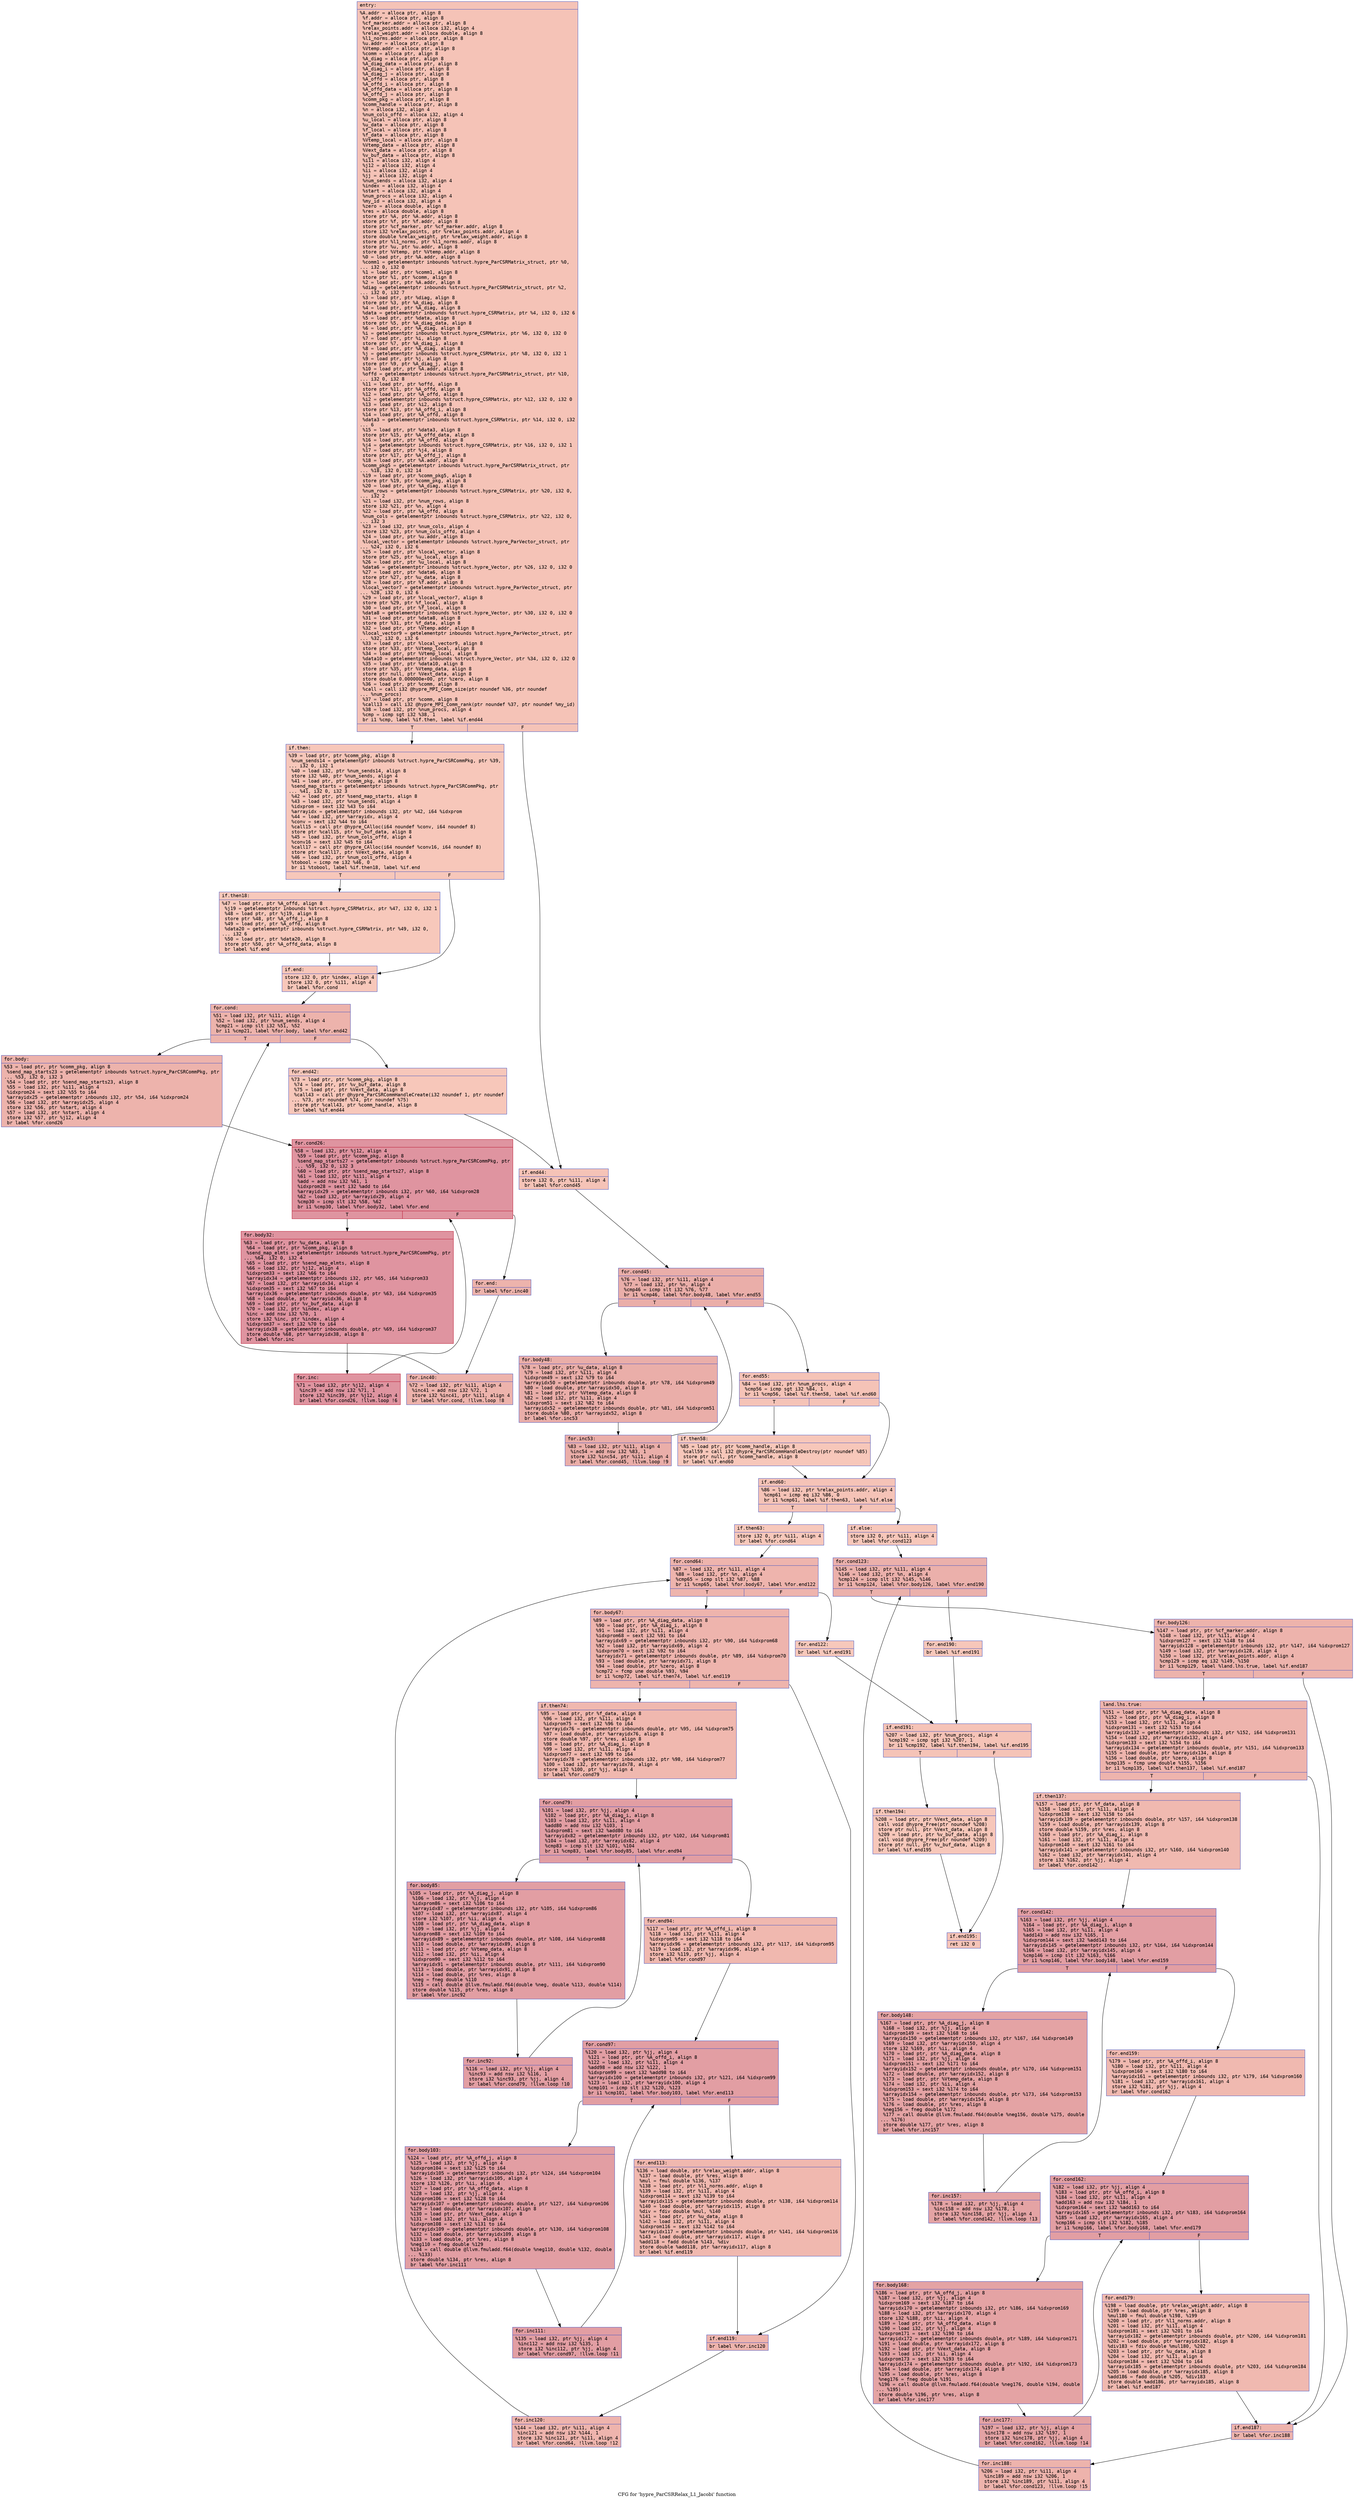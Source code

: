 digraph "CFG for 'hypre_ParCSRRelax_L1_Jacobi' function" {
	label="CFG for 'hypre_ParCSRRelax_L1_Jacobi' function";

	Node0x561a2f0909b0 [shape=record,color="#3d50c3ff", style=filled, fillcolor="#e8765c70" fontname="Courier",label="{entry:\l|  %A.addr = alloca ptr, align 8\l  %f.addr = alloca ptr, align 8\l  %cf_marker.addr = alloca ptr, align 8\l  %relax_points.addr = alloca i32, align 4\l  %relax_weight.addr = alloca double, align 8\l  %l1_norms.addr = alloca ptr, align 8\l  %u.addr = alloca ptr, align 8\l  %Vtemp.addr = alloca ptr, align 8\l  %comm = alloca ptr, align 8\l  %A_diag = alloca ptr, align 8\l  %A_diag_data = alloca ptr, align 8\l  %A_diag_i = alloca ptr, align 8\l  %A_diag_j = alloca ptr, align 8\l  %A_offd = alloca ptr, align 8\l  %A_offd_i = alloca ptr, align 8\l  %A_offd_data = alloca ptr, align 8\l  %A_offd_j = alloca ptr, align 8\l  %comm_pkg = alloca ptr, align 8\l  %comm_handle = alloca ptr, align 8\l  %n = alloca i32, align 4\l  %num_cols_offd = alloca i32, align 4\l  %u_local = alloca ptr, align 8\l  %u_data = alloca ptr, align 8\l  %f_local = alloca ptr, align 8\l  %f_data = alloca ptr, align 8\l  %Vtemp_local = alloca ptr, align 8\l  %Vtemp_data = alloca ptr, align 8\l  %Vext_data = alloca ptr, align 8\l  %v_buf_data = alloca ptr, align 8\l  %i11 = alloca i32, align 4\l  %j12 = alloca i32, align 4\l  %ii = alloca i32, align 4\l  %jj = alloca i32, align 4\l  %num_sends = alloca i32, align 4\l  %index = alloca i32, align 4\l  %start = alloca i32, align 4\l  %num_procs = alloca i32, align 4\l  %my_id = alloca i32, align 4\l  %zero = alloca double, align 8\l  %res = alloca double, align 8\l  store ptr %A, ptr %A.addr, align 8\l  store ptr %f, ptr %f.addr, align 8\l  store ptr %cf_marker, ptr %cf_marker.addr, align 8\l  store i32 %relax_points, ptr %relax_points.addr, align 4\l  store double %relax_weight, ptr %relax_weight.addr, align 8\l  store ptr %l1_norms, ptr %l1_norms.addr, align 8\l  store ptr %u, ptr %u.addr, align 8\l  store ptr %Vtemp, ptr %Vtemp.addr, align 8\l  %0 = load ptr, ptr %A.addr, align 8\l  %comm1 = getelementptr inbounds %struct.hypre_ParCSRMatrix_struct, ptr %0,\l... i32 0, i32 0\l  %1 = load ptr, ptr %comm1, align 8\l  store ptr %1, ptr %comm, align 8\l  %2 = load ptr, ptr %A.addr, align 8\l  %diag = getelementptr inbounds %struct.hypre_ParCSRMatrix_struct, ptr %2,\l... i32 0, i32 7\l  %3 = load ptr, ptr %diag, align 8\l  store ptr %3, ptr %A_diag, align 8\l  %4 = load ptr, ptr %A_diag, align 8\l  %data = getelementptr inbounds %struct.hypre_CSRMatrix, ptr %4, i32 0, i32 6\l  %5 = load ptr, ptr %data, align 8\l  store ptr %5, ptr %A_diag_data, align 8\l  %6 = load ptr, ptr %A_diag, align 8\l  %i = getelementptr inbounds %struct.hypre_CSRMatrix, ptr %6, i32 0, i32 0\l  %7 = load ptr, ptr %i, align 8\l  store ptr %7, ptr %A_diag_i, align 8\l  %8 = load ptr, ptr %A_diag, align 8\l  %j = getelementptr inbounds %struct.hypre_CSRMatrix, ptr %8, i32 0, i32 1\l  %9 = load ptr, ptr %j, align 8\l  store ptr %9, ptr %A_diag_j, align 8\l  %10 = load ptr, ptr %A.addr, align 8\l  %offd = getelementptr inbounds %struct.hypre_ParCSRMatrix_struct, ptr %10,\l... i32 0, i32 8\l  %11 = load ptr, ptr %offd, align 8\l  store ptr %11, ptr %A_offd, align 8\l  %12 = load ptr, ptr %A_offd, align 8\l  %i2 = getelementptr inbounds %struct.hypre_CSRMatrix, ptr %12, i32 0, i32 0\l  %13 = load ptr, ptr %i2, align 8\l  store ptr %13, ptr %A_offd_i, align 8\l  %14 = load ptr, ptr %A_offd, align 8\l  %data3 = getelementptr inbounds %struct.hypre_CSRMatrix, ptr %14, i32 0, i32\l... 6\l  %15 = load ptr, ptr %data3, align 8\l  store ptr %15, ptr %A_offd_data, align 8\l  %16 = load ptr, ptr %A_offd, align 8\l  %j4 = getelementptr inbounds %struct.hypre_CSRMatrix, ptr %16, i32 0, i32 1\l  %17 = load ptr, ptr %j4, align 8\l  store ptr %17, ptr %A_offd_j, align 8\l  %18 = load ptr, ptr %A.addr, align 8\l  %comm_pkg5 = getelementptr inbounds %struct.hypre_ParCSRMatrix_struct, ptr\l... %18, i32 0, i32 14\l  %19 = load ptr, ptr %comm_pkg5, align 8\l  store ptr %19, ptr %comm_pkg, align 8\l  %20 = load ptr, ptr %A_diag, align 8\l  %num_rows = getelementptr inbounds %struct.hypre_CSRMatrix, ptr %20, i32 0,\l... i32 2\l  %21 = load i32, ptr %num_rows, align 8\l  store i32 %21, ptr %n, align 4\l  %22 = load ptr, ptr %A_offd, align 8\l  %num_cols = getelementptr inbounds %struct.hypre_CSRMatrix, ptr %22, i32 0,\l... i32 3\l  %23 = load i32, ptr %num_cols, align 4\l  store i32 %23, ptr %num_cols_offd, align 4\l  %24 = load ptr, ptr %u.addr, align 8\l  %local_vector = getelementptr inbounds %struct.hypre_ParVector_struct, ptr\l... %24, i32 0, i32 6\l  %25 = load ptr, ptr %local_vector, align 8\l  store ptr %25, ptr %u_local, align 8\l  %26 = load ptr, ptr %u_local, align 8\l  %data6 = getelementptr inbounds %struct.hypre_Vector, ptr %26, i32 0, i32 0\l  %27 = load ptr, ptr %data6, align 8\l  store ptr %27, ptr %u_data, align 8\l  %28 = load ptr, ptr %f.addr, align 8\l  %local_vector7 = getelementptr inbounds %struct.hypre_ParVector_struct, ptr\l... %28, i32 0, i32 6\l  %29 = load ptr, ptr %local_vector7, align 8\l  store ptr %29, ptr %f_local, align 8\l  %30 = load ptr, ptr %f_local, align 8\l  %data8 = getelementptr inbounds %struct.hypre_Vector, ptr %30, i32 0, i32 0\l  %31 = load ptr, ptr %data8, align 8\l  store ptr %31, ptr %f_data, align 8\l  %32 = load ptr, ptr %Vtemp.addr, align 8\l  %local_vector9 = getelementptr inbounds %struct.hypre_ParVector_struct, ptr\l... %32, i32 0, i32 6\l  %33 = load ptr, ptr %local_vector9, align 8\l  store ptr %33, ptr %Vtemp_local, align 8\l  %34 = load ptr, ptr %Vtemp_local, align 8\l  %data10 = getelementptr inbounds %struct.hypre_Vector, ptr %34, i32 0, i32 0\l  %35 = load ptr, ptr %data10, align 8\l  store ptr %35, ptr %Vtemp_data, align 8\l  store ptr null, ptr %Vext_data, align 8\l  store double 0.000000e+00, ptr %zero, align 8\l  %36 = load ptr, ptr %comm, align 8\l  %call = call i32 @hypre_MPI_Comm_size(ptr noundef %36, ptr noundef\l... %num_procs)\l  %37 = load ptr, ptr %comm, align 8\l  %call13 = call i32 @hypre_MPI_Comm_rank(ptr noundef %37, ptr noundef %my_id)\l  %38 = load i32, ptr %num_procs, align 4\l  %cmp = icmp sgt i32 %38, 1\l  br i1 %cmp, label %if.then, label %if.end44\l|{<s0>T|<s1>F}}"];
	Node0x561a2f0909b0:s0 -> Node0x561a2f096bd0[tooltip="entry -> if.then\nProbability 50.00%" ];
	Node0x561a2f0909b0:s1 -> Node0x561a2f096c40[tooltip="entry -> if.end44\nProbability 50.00%" ];
	Node0x561a2f096bd0 [shape=record,color="#3d50c3ff", style=filled, fillcolor="#ec7f6370" fontname="Courier",label="{if.then:\l|  %39 = load ptr, ptr %comm_pkg, align 8\l  %num_sends14 = getelementptr inbounds %struct.hypre_ParCSRCommPkg, ptr %39,\l... i32 0, i32 1\l  %40 = load i32, ptr %num_sends14, align 8\l  store i32 %40, ptr %num_sends, align 4\l  %41 = load ptr, ptr %comm_pkg, align 8\l  %send_map_starts = getelementptr inbounds %struct.hypre_ParCSRCommPkg, ptr\l... %41, i32 0, i32 3\l  %42 = load ptr, ptr %send_map_starts, align 8\l  %43 = load i32, ptr %num_sends, align 4\l  %idxprom = sext i32 %43 to i64\l  %arrayidx = getelementptr inbounds i32, ptr %42, i64 %idxprom\l  %44 = load i32, ptr %arrayidx, align 4\l  %conv = sext i32 %44 to i64\l  %call15 = call ptr @hypre_CAlloc(i64 noundef %conv, i64 noundef 8)\l  store ptr %call15, ptr %v_buf_data, align 8\l  %45 = load i32, ptr %num_cols_offd, align 4\l  %conv16 = sext i32 %45 to i64\l  %call17 = call ptr @hypre_CAlloc(i64 noundef %conv16, i64 noundef 8)\l  store ptr %call17, ptr %Vext_data, align 8\l  %46 = load i32, ptr %num_cols_offd, align 4\l  %tobool = icmp ne i32 %46, 0\l  br i1 %tobool, label %if.then18, label %if.end\l|{<s0>T|<s1>F}}"];
	Node0x561a2f096bd0:s0 -> Node0x561a2f097ac0[tooltip="if.then -> if.then18\nProbability 62.50%" ];
	Node0x561a2f096bd0:s1 -> Node0x561a2f097b40[tooltip="if.then -> if.end\nProbability 37.50%" ];
	Node0x561a2f097ac0 [shape=record,color="#3d50c3ff", style=filled, fillcolor="#ed836670" fontname="Courier",label="{if.then18:\l|  %47 = load ptr, ptr %A_offd, align 8\l  %j19 = getelementptr inbounds %struct.hypre_CSRMatrix, ptr %47, i32 0, i32 1\l  %48 = load ptr, ptr %j19, align 8\l  store ptr %48, ptr %A_offd_j, align 8\l  %49 = load ptr, ptr %A_offd, align 8\l  %data20 = getelementptr inbounds %struct.hypre_CSRMatrix, ptr %49, i32 0,\l... i32 6\l  %50 = load ptr, ptr %data20, align 8\l  store ptr %50, ptr %A_offd_data, align 8\l  br label %if.end\l}"];
	Node0x561a2f097ac0 -> Node0x561a2f097b40[tooltip="if.then18 -> if.end\nProbability 100.00%" ];
	Node0x561a2f097b40 [shape=record,color="#3d50c3ff", style=filled, fillcolor="#ec7f6370" fontname="Courier",label="{if.end:\l|  store i32 0, ptr %index, align 4\l  store i32 0, ptr %i11, align 4\l  br label %for.cond\l}"];
	Node0x561a2f097b40 -> Node0x561a2f098b80[tooltip="if.end -> for.cond\nProbability 100.00%" ];
	Node0x561a2f098b80 [shape=record,color="#3d50c3ff", style=filled, fillcolor="#d6524470" fontname="Courier",label="{for.cond:\l|  %51 = load i32, ptr %i11, align 4\l  %52 = load i32, ptr %num_sends, align 4\l  %cmp21 = icmp slt i32 %51, %52\l  br i1 %cmp21, label %for.body, label %for.end42\l|{<s0>T|<s1>F}}"];
	Node0x561a2f098b80:s0 -> Node0x561a2f098e20[tooltip="for.cond -> for.body\nProbability 96.88%" ];
	Node0x561a2f098b80:s1 -> Node0x561a2f098ea0[tooltip="for.cond -> for.end42\nProbability 3.12%" ];
	Node0x561a2f098e20 [shape=record,color="#3d50c3ff", style=filled, fillcolor="#d6524470" fontname="Courier",label="{for.body:\l|  %53 = load ptr, ptr %comm_pkg, align 8\l  %send_map_starts23 = getelementptr inbounds %struct.hypre_ParCSRCommPkg, ptr\l... %53, i32 0, i32 3\l  %54 = load ptr, ptr %send_map_starts23, align 8\l  %55 = load i32, ptr %i11, align 4\l  %idxprom24 = sext i32 %55 to i64\l  %arrayidx25 = getelementptr inbounds i32, ptr %54, i64 %idxprom24\l  %56 = load i32, ptr %arrayidx25, align 4\l  store i32 %56, ptr %start, align 4\l  %57 = load i32, ptr %start, align 4\l  store i32 %57, ptr %j12, align 4\l  br label %for.cond26\l}"];
	Node0x561a2f098e20 -> Node0x561a2f099620[tooltip="for.body -> for.cond26\nProbability 100.00%" ];
	Node0x561a2f099620 [shape=record,color="#b70d28ff", style=filled, fillcolor="#b70d2870" fontname="Courier",label="{for.cond26:\l|  %58 = load i32, ptr %j12, align 4\l  %59 = load ptr, ptr %comm_pkg, align 8\l  %send_map_starts27 = getelementptr inbounds %struct.hypre_ParCSRCommPkg, ptr\l... %59, i32 0, i32 3\l  %60 = load ptr, ptr %send_map_starts27, align 8\l  %61 = load i32, ptr %i11, align 4\l  %add = add nsw i32 %61, 1\l  %idxprom28 = sext i32 %add to i64\l  %arrayidx29 = getelementptr inbounds i32, ptr %60, i64 %idxprom28\l  %62 = load i32, ptr %arrayidx29, align 4\l  %cmp30 = icmp slt i32 %58, %62\l  br i1 %cmp30, label %for.body32, label %for.end\l|{<s0>T|<s1>F}}"];
	Node0x561a2f099620:s0 -> Node0x561a2f092d10[tooltip="for.cond26 -> for.body32\nProbability 96.88%" ];
	Node0x561a2f099620:s1 -> Node0x561a2f092d90[tooltip="for.cond26 -> for.end\nProbability 3.12%" ];
	Node0x561a2f092d10 [shape=record,color="#b70d28ff", style=filled, fillcolor="#b70d2870" fontname="Courier",label="{for.body32:\l|  %63 = load ptr, ptr %u_data, align 8\l  %64 = load ptr, ptr %comm_pkg, align 8\l  %send_map_elmts = getelementptr inbounds %struct.hypre_ParCSRCommPkg, ptr\l... %64, i32 0, i32 4\l  %65 = load ptr, ptr %send_map_elmts, align 8\l  %66 = load i32, ptr %j12, align 4\l  %idxprom33 = sext i32 %66 to i64\l  %arrayidx34 = getelementptr inbounds i32, ptr %65, i64 %idxprom33\l  %67 = load i32, ptr %arrayidx34, align 4\l  %idxprom35 = sext i32 %67 to i64\l  %arrayidx36 = getelementptr inbounds double, ptr %63, i64 %idxprom35\l  %68 = load double, ptr %arrayidx36, align 8\l  %69 = load ptr, ptr %v_buf_data, align 8\l  %70 = load i32, ptr %index, align 4\l  %inc = add nsw i32 %70, 1\l  store i32 %inc, ptr %index, align 4\l  %idxprom37 = sext i32 %70 to i64\l  %arrayidx38 = getelementptr inbounds double, ptr %69, i64 %idxprom37\l  store double %68, ptr %arrayidx38, align 8\l  br label %for.inc\l}"];
	Node0x561a2f092d10 -> Node0x561a2f09b050[tooltip="for.body32 -> for.inc\nProbability 100.00%" ];
	Node0x561a2f09b050 [shape=record,color="#b70d28ff", style=filled, fillcolor="#b70d2870" fontname="Courier",label="{for.inc:\l|  %71 = load i32, ptr %j12, align 4\l  %inc39 = add nsw i32 %71, 1\l  store i32 %inc39, ptr %j12, align 4\l  br label %for.cond26, !llvm.loop !6\l}"];
	Node0x561a2f09b050 -> Node0x561a2f099620[tooltip="for.inc -> for.cond26\nProbability 100.00%" ];
	Node0x561a2f092d90 [shape=record,color="#3d50c3ff", style=filled, fillcolor="#d6524470" fontname="Courier",label="{for.end:\l|  br label %for.inc40\l}"];
	Node0x561a2f092d90 -> Node0x561a2f09b4c0[tooltip="for.end -> for.inc40\nProbability 100.00%" ];
	Node0x561a2f09b4c0 [shape=record,color="#3d50c3ff", style=filled, fillcolor="#d6524470" fontname="Courier",label="{for.inc40:\l|  %72 = load i32, ptr %i11, align 4\l  %inc41 = add nsw i32 %72, 1\l  store i32 %inc41, ptr %i11, align 4\l  br label %for.cond, !llvm.loop !8\l}"];
	Node0x561a2f09b4c0 -> Node0x561a2f098b80[tooltip="for.inc40 -> for.cond\nProbability 100.00%" ];
	Node0x561a2f098ea0 [shape=record,color="#3d50c3ff", style=filled, fillcolor="#ec7f6370" fontname="Courier",label="{for.end42:\l|  %73 = load ptr, ptr %comm_pkg, align 8\l  %74 = load ptr, ptr %v_buf_data, align 8\l  %75 = load ptr, ptr %Vext_data, align 8\l  %call43 = call ptr @hypre_ParCSRCommHandleCreate(i32 noundef 1, ptr noundef\l... %73, ptr noundef %74, ptr noundef %75)\l  store ptr %call43, ptr %comm_handle, align 8\l  br label %if.end44\l}"];
	Node0x561a2f098ea0 -> Node0x561a2f096c40[tooltip="for.end42 -> if.end44\nProbability 100.00%" ];
	Node0x561a2f096c40 [shape=record,color="#3d50c3ff", style=filled, fillcolor="#e8765c70" fontname="Courier",label="{if.end44:\l|  store i32 0, ptr %i11, align 4\l  br label %for.cond45\l}"];
	Node0x561a2f096c40 -> Node0x561a2f09bee0[tooltip="if.end44 -> for.cond45\nProbability 100.00%" ];
	Node0x561a2f09bee0 [shape=record,color="#3d50c3ff", style=filled, fillcolor="#d0473d70" fontname="Courier",label="{for.cond45:\l|  %76 = load i32, ptr %i11, align 4\l  %77 = load i32, ptr %n, align 4\l  %cmp46 = icmp slt i32 %76, %77\l  br i1 %cmp46, label %for.body48, label %for.end55\l|{<s0>T|<s1>F}}"];
	Node0x561a2f09bee0:s0 -> Node0x561a2f09c130[tooltip="for.cond45 -> for.body48\nProbability 96.88%" ];
	Node0x561a2f09bee0:s1 -> Node0x561a2f09c1b0[tooltip="for.cond45 -> for.end55\nProbability 3.12%" ];
	Node0x561a2f09c130 [shape=record,color="#3d50c3ff", style=filled, fillcolor="#d0473d70" fontname="Courier",label="{for.body48:\l|  %78 = load ptr, ptr %u_data, align 8\l  %79 = load i32, ptr %i11, align 4\l  %idxprom49 = sext i32 %79 to i64\l  %arrayidx50 = getelementptr inbounds double, ptr %78, i64 %idxprom49\l  %80 = load double, ptr %arrayidx50, align 8\l  %81 = load ptr, ptr %Vtemp_data, align 8\l  %82 = load i32, ptr %i11, align 4\l  %idxprom51 = sext i32 %82 to i64\l  %arrayidx52 = getelementptr inbounds double, ptr %81, i64 %idxprom51\l  store double %80, ptr %arrayidx52, align 8\l  br label %for.inc53\l}"];
	Node0x561a2f09c130 -> Node0x561a2f09c8e0[tooltip="for.body48 -> for.inc53\nProbability 100.00%" ];
	Node0x561a2f09c8e0 [shape=record,color="#3d50c3ff", style=filled, fillcolor="#d0473d70" fontname="Courier",label="{for.inc53:\l|  %83 = load i32, ptr %i11, align 4\l  %inc54 = add nsw i32 %83, 1\l  store i32 %inc54, ptr %i11, align 4\l  br label %for.cond45, !llvm.loop !9\l}"];
	Node0x561a2f09c8e0 -> Node0x561a2f09bee0[tooltip="for.inc53 -> for.cond45\nProbability 100.00%" ];
	Node0x561a2f09c1b0 [shape=record,color="#3d50c3ff", style=filled, fillcolor="#e8765c70" fontname="Courier",label="{for.end55:\l|  %84 = load i32, ptr %num_procs, align 4\l  %cmp56 = icmp sgt i32 %84, 1\l  br i1 %cmp56, label %if.then58, label %if.end60\l|{<s0>T|<s1>F}}"];
	Node0x561a2f09c1b0:s0 -> Node0x561a2f09ce90[tooltip="for.end55 -> if.then58\nProbability 50.00%" ];
	Node0x561a2f09c1b0:s1 -> Node0x561a2f09cf10[tooltip="for.end55 -> if.end60\nProbability 50.00%" ];
	Node0x561a2f09ce90 [shape=record,color="#3d50c3ff", style=filled, fillcolor="#ec7f6370" fontname="Courier",label="{if.then58:\l|  %85 = load ptr, ptr %comm_handle, align 8\l  %call59 = call i32 @hypre_ParCSRCommHandleDestroy(ptr noundef %85)\l  store ptr null, ptr %comm_handle, align 8\l  br label %if.end60\l}"];
	Node0x561a2f09ce90 -> Node0x561a2f09cf10[tooltip="if.then58 -> if.end60\nProbability 100.00%" ];
	Node0x561a2f09cf10 [shape=record,color="#3d50c3ff", style=filled, fillcolor="#e8765c70" fontname="Courier",label="{if.end60:\l|  %86 = load i32, ptr %relax_points.addr, align 4\l  %cmp61 = icmp eq i32 %86, 0\l  br i1 %cmp61, label %if.then63, label %if.else\l|{<s0>T|<s1>F}}"];
	Node0x561a2f09cf10:s0 -> Node0x561a2f09d520[tooltip="if.end60 -> if.then63\nProbability 37.50%" ];
	Node0x561a2f09cf10:s1 -> Node0x561a2f09d570[tooltip="if.end60 -> if.else\nProbability 62.50%" ];
	Node0x561a2f09d520 [shape=record,color="#3d50c3ff", style=filled, fillcolor="#ed836670" fontname="Courier",label="{if.then63:\l|  store i32 0, ptr %i11, align 4\l  br label %for.cond64\l}"];
	Node0x561a2f09d520 -> Node0x561a2f09d730[tooltip="if.then63 -> for.cond64\nProbability 100.00%" ];
	Node0x561a2f09d730 [shape=record,color="#3d50c3ff", style=filled, fillcolor="#d8564670" fontname="Courier",label="{for.cond64:\l|  %87 = load i32, ptr %i11, align 4\l  %88 = load i32, ptr %n, align 4\l  %cmp65 = icmp slt i32 %87, %88\l  br i1 %cmp65, label %for.body67, label %for.end122\l|{<s0>T|<s1>F}}"];
	Node0x561a2f09d730:s0 -> Node0x561a2f09d9a0[tooltip="for.cond64 -> for.body67\nProbability 96.88%" ];
	Node0x561a2f09d730:s1 -> Node0x561a2f09da20[tooltip="for.cond64 -> for.end122\nProbability 3.12%" ];
	Node0x561a2f09d9a0 [shape=record,color="#3d50c3ff", style=filled, fillcolor="#d8564670" fontname="Courier",label="{for.body67:\l|  %89 = load ptr, ptr %A_diag_data, align 8\l  %90 = load ptr, ptr %A_diag_i, align 8\l  %91 = load i32, ptr %i11, align 4\l  %idxprom68 = sext i32 %91 to i64\l  %arrayidx69 = getelementptr inbounds i32, ptr %90, i64 %idxprom68\l  %92 = load i32, ptr %arrayidx69, align 4\l  %idxprom70 = sext i32 %92 to i64\l  %arrayidx71 = getelementptr inbounds double, ptr %89, i64 %idxprom70\l  %93 = load double, ptr %arrayidx71, align 8\l  %94 = load double, ptr %zero, align 8\l  %cmp72 = fcmp une double %93, %94\l  br i1 %cmp72, label %if.then74, label %if.end119\l|{<s0>T|<s1>F}}"];
	Node0x561a2f09d9a0:s0 -> Node0x561a2f09e240[tooltip="for.body67 -> if.then74\nProbability 62.50%" ];
	Node0x561a2f09d9a0:s1 -> Node0x561a2f09e2c0[tooltip="for.body67 -> if.end119\nProbability 37.50%" ];
	Node0x561a2f09e240 [shape=record,color="#3d50c3ff", style=filled, fillcolor="#dc5d4a70" fontname="Courier",label="{if.then74:\l|  %95 = load ptr, ptr %f_data, align 8\l  %96 = load i32, ptr %i11, align 4\l  %idxprom75 = sext i32 %96 to i64\l  %arrayidx76 = getelementptr inbounds double, ptr %95, i64 %idxprom75\l  %97 = load double, ptr %arrayidx76, align 8\l  store double %97, ptr %res, align 8\l  %98 = load ptr, ptr %A_diag_i, align 8\l  %99 = load i32, ptr %i11, align 4\l  %idxprom77 = sext i32 %99 to i64\l  %arrayidx78 = getelementptr inbounds i32, ptr %98, i64 %idxprom77\l  %100 = load i32, ptr %arrayidx78, align 4\l  store i32 %100, ptr %jj, align 4\l  br label %for.cond79\l}"];
	Node0x561a2f09e240 -> Node0x561a2f0983e0[tooltip="if.then74 -> for.cond79\nProbability 100.00%" ];
	Node0x561a2f0983e0 [shape=record,color="#3d50c3ff", style=filled, fillcolor="#be242e70" fontname="Courier",label="{for.cond79:\l|  %101 = load i32, ptr %jj, align 4\l  %102 = load ptr, ptr %A_diag_i, align 8\l  %103 = load i32, ptr %i11, align 4\l  %add80 = add nsw i32 %103, 1\l  %idxprom81 = sext i32 %add80 to i64\l  %arrayidx82 = getelementptr inbounds i32, ptr %102, i64 %idxprom81\l  %104 = load i32, ptr %arrayidx82, align 4\l  %cmp83 = icmp slt i32 %101, %104\l  br i1 %cmp83, label %for.body85, label %for.end94\l|{<s0>T|<s1>F}}"];
	Node0x561a2f0983e0:s0 -> Node0x561a2f09f930[tooltip="for.cond79 -> for.body85\nProbability 96.88%" ];
	Node0x561a2f0983e0:s1 -> Node0x561a2f09f9b0[tooltip="for.cond79 -> for.end94\nProbability 3.12%" ];
	Node0x561a2f09f930 [shape=record,color="#3d50c3ff", style=filled, fillcolor="#be242e70" fontname="Courier",label="{for.body85:\l|  %105 = load ptr, ptr %A_diag_j, align 8\l  %106 = load i32, ptr %jj, align 4\l  %idxprom86 = sext i32 %106 to i64\l  %arrayidx87 = getelementptr inbounds i32, ptr %105, i64 %idxprom86\l  %107 = load i32, ptr %arrayidx87, align 4\l  store i32 %107, ptr %ii, align 4\l  %108 = load ptr, ptr %A_diag_data, align 8\l  %109 = load i32, ptr %jj, align 4\l  %idxprom88 = sext i32 %109 to i64\l  %arrayidx89 = getelementptr inbounds double, ptr %108, i64 %idxprom88\l  %110 = load double, ptr %arrayidx89, align 8\l  %111 = load ptr, ptr %Vtemp_data, align 8\l  %112 = load i32, ptr %ii, align 4\l  %idxprom90 = sext i32 %112 to i64\l  %arrayidx91 = getelementptr inbounds double, ptr %111, i64 %idxprom90\l  %113 = load double, ptr %arrayidx91, align 8\l  %114 = load double, ptr %res, align 8\l  %neg = fneg double %110\l  %115 = call double @llvm.fmuladd.f64(double %neg, double %113, double %114)\l  store double %115, ptr %res, align 8\l  br label %for.inc92\l}"];
	Node0x561a2f09f930 -> Node0x561a2f0a0750[tooltip="for.body85 -> for.inc92\nProbability 100.00%" ];
	Node0x561a2f0a0750 [shape=record,color="#3d50c3ff", style=filled, fillcolor="#be242e70" fontname="Courier",label="{for.inc92:\l|  %116 = load i32, ptr %jj, align 4\l  %inc93 = add nsw i32 %116, 1\l  store i32 %inc93, ptr %jj, align 4\l  br label %for.cond79, !llvm.loop !10\l}"];
	Node0x561a2f0a0750 -> Node0x561a2f0983e0[tooltip="for.inc92 -> for.cond79\nProbability 100.00%" ];
	Node0x561a2f09f9b0 [shape=record,color="#3d50c3ff", style=filled, fillcolor="#dc5d4a70" fontname="Courier",label="{for.end94:\l|  %117 = load ptr, ptr %A_offd_i, align 8\l  %118 = load i32, ptr %i11, align 4\l  %idxprom95 = sext i32 %118 to i64\l  %arrayidx96 = getelementptr inbounds i32, ptr %117, i64 %idxprom95\l  %119 = load i32, ptr %arrayidx96, align 4\l  store i32 %119, ptr %jj, align 4\l  br label %for.cond97\l}"];
	Node0x561a2f09f9b0 -> Node0x561a2f0a0ee0[tooltip="for.end94 -> for.cond97\nProbability 100.00%" ];
	Node0x561a2f0a0ee0 [shape=record,color="#3d50c3ff", style=filled, fillcolor="#be242e70" fontname="Courier",label="{for.cond97:\l|  %120 = load i32, ptr %jj, align 4\l  %121 = load ptr, ptr %A_offd_i, align 8\l  %122 = load i32, ptr %i11, align 4\l  %add98 = add nsw i32 %122, 1\l  %idxprom99 = sext i32 %add98 to i64\l  %arrayidx100 = getelementptr inbounds i32, ptr %121, i64 %idxprom99\l  %123 = load i32, ptr %arrayidx100, align 4\l  %cmp101 = icmp slt i32 %120, %123\l  br i1 %cmp101, label %for.body103, label %for.end113\l|{<s0>T|<s1>F}}"];
	Node0x561a2f0a0ee0:s0 -> Node0x561a2f0a1480[tooltip="for.cond97 -> for.body103\nProbability 96.88%" ];
	Node0x561a2f0a0ee0:s1 -> Node0x561a2f0a1500[tooltip="for.cond97 -> for.end113\nProbability 3.12%" ];
	Node0x561a2f0a1480 [shape=record,color="#3d50c3ff", style=filled, fillcolor="#be242e70" fontname="Courier",label="{for.body103:\l|  %124 = load ptr, ptr %A_offd_j, align 8\l  %125 = load i32, ptr %jj, align 4\l  %idxprom104 = sext i32 %125 to i64\l  %arrayidx105 = getelementptr inbounds i32, ptr %124, i64 %idxprom104\l  %126 = load i32, ptr %arrayidx105, align 4\l  store i32 %126, ptr %ii, align 4\l  %127 = load ptr, ptr %A_offd_data, align 8\l  %128 = load i32, ptr %jj, align 4\l  %idxprom106 = sext i32 %128 to i64\l  %arrayidx107 = getelementptr inbounds double, ptr %127, i64 %idxprom106\l  %129 = load double, ptr %arrayidx107, align 8\l  %130 = load ptr, ptr %Vext_data, align 8\l  %131 = load i32, ptr %ii, align 4\l  %idxprom108 = sext i32 %131 to i64\l  %arrayidx109 = getelementptr inbounds double, ptr %130, i64 %idxprom108\l  %132 = load double, ptr %arrayidx109, align 8\l  %133 = load double, ptr %res, align 8\l  %neg110 = fneg double %129\l  %134 = call double @llvm.fmuladd.f64(double %neg110, double %132, double\l... %133)\l  store double %134, ptr %res, align 8\l  br label %for.inc111\l}"];
	Node0x561a2f0a1480 -> Node0x561a2f0a2240[tooltip="for.body103 -> for.inc111\nProbability 100.00%" ];
	Node0x561a2f0a2240 [shape=record,color="#3d50c3ff", style=filled, fillcolor="#be242e70" fontname="Courier",label="{for.inc111:\l|  %135 = load i32, ptr %jj, align 4\l  %inc112 = add nsw i32 %135, 1\l  store i32 %inc112, ptr %jj, align 4\l  br label %for.cond97, !llvm.loop !11\l}"];
	Node0x561a2f0a2240 -> Node0x561a2f0a0ee0[tooltip="for.inc111 -> for.cond97\nProbability 100.00%" ];
	Node0x561a2f0a1500 [shape=record,color="#3d50c3ff", style=filled, fillcolor="#dc5d4a70" fontname="Courier",label="{for.end113:\l|  %136 = load double, ptr %relax_weight.addr, align 8\l  %137 = load double, ptr %res, align 8\l  %mul = fmul double %136, %137\l  %138 = load ptr, ptr %l1_norms.addr, align 8\l  %139 = load i32, ptr %i11, align 4\l  %idxprom114 = sext i32 %139 to i64\l  %arrayidx115 = getelementptr inbounds double, ptr %138, i64 %idxprom114\l  %140 = load double, ptr %arrayidx115, align 8\l  %div = fdiv double %mul, %140\l  %141 = load ptr, ptr %u_data, align 8\l  %142 = load i32, ptr %i11, align 4\l  %idxprom116 = sext i32 %142 to i64\l  %arrayidx117 = getelementptr inbounds double, ptr %141, i64 %idxprom116\l  %143 = load double, ptr %arrayidx117, align 8\l  %add118 = fadd double %143, %div\l  store double %add118, ptr %arrayidx117, align 8\l  br label %if.end119\l}"];
	Node0x561a2f0a1500 -> Node0x561a2f09e2c0[tooltip="for.end113 -> if.end119\nProbability 100.00%" ];
	Node0x561a2f09e2c0 [shape=record,color="#3d50c3ff", style=filled, fillcolor="#d8564670" fontname="Courier",label="{if.end119:\l|  br label %for.inc120\l}"];
	Node0x561a2f09e2c0 -> Node0x561a2f0a3020[tooltip="if.end119 -> for.inc120\nProbability 100.00%" ];
	Node0x561a2f0a3020 [shape=record,color="#3d50c3ff", style=filled, fillcolor="#d8564670" fontname="Courier",label="{for.inc120:\l|  %144 = load i32, ptr %i11, align 4\l  %inc121 = add nsw i32 %144, 1\l  store i32 %inc121, ptr %i11, align 4\l  br label %for.cond64, !llvm.loop !12\l}"];
	Node0x561a2f0a3020 -> Node0x561a2f09d730[tooltip="for.inc120 -> for.cond64\nProbability 100.00%" ];
	Node0x561a2f09da20 [shape=record,color="#3d50c3ff", style=filled, fillcolor="#ed836670" fontname="Courier",label="{for.end122:\l|  br label %if.end191\l}"];
	Node0x561a2f09da20 -> Node0x561a2f0a34a0[tooltip="for.end122 -> if.end191\nProbability 100.00%" ];
	Node0x561a2f09d570 [shape=record,color="#3d50c3ff", style=filled, fillcolor="#ec7f6370" fontname="Courier",label="{if.else:\l|  store i32 0, ptr %i11, align 4\l  br label %for.cond123\l}"];
	Node0x561a2f09d570 -> Node0x561a2f0a3630[tooltip="if.else -> for.cond123\nProbability 100.00%" ];
	Node0x561a2f0a3630 [shape=record,color="#3d50c3ff", style=filled, fillcolor="#d24b4070" fontname="Courier",label="{for.cond123:\l|  %145 = load i32, ptr %i11, align 4\l  %146 = load i32, ptr %n, align 4\l  %cmp124 = icmp slt i32 %145, %146\l  br i1 %cmp124, label %for.body126, label %for.end190\l|{<s0>T|<s1>F}}"];
	Node0x561a2f0a3630:s0 -> Node0x561a2f0a38d0[tooltip="for.cond123 -> for.body126\nProbability 96.88%" ];
	Node0x561a2f0a3630:s1 -> Node0x561a2f0a3950[tooltip="for.cond123 -> for.end190\nProbability 3.12%" ];
	Node0x561a2f0a38d0 [shape=record,color="#3d50c3ff", style=filled, fillcolor="#d6524470" fontname="Courier",label="{for.body126:\l|  %147 = load ptr, ptr %cf_marker.addr, align 8\l  %148 = load i32, ptr %i11, align 4\l  %idxprom127 = sext i32 %148 to i64\l  %arrayidx128 = getelementptr inbounds i32, ptr %147, i64 %idxprom127\l  %149 = load i32, ptr %arrayidx128, align 4\l  %150 = load i32, ptr %relax_points.addr, align 4\l  %cmp129 = icmp eq i32 %149, %150\l  br i1 %cmp129, label %land.lhs.true, label %if.end187\l|{<s0>T|<s1>F}}"];
	Node0x561a2f0a38d0:s0 -> Node0x561a2f09a150[tooltip="for.body126 -> land.lhs.true\nProbability 50.00%" ];
	Node0x561a2f0a38d0:s1 -> Node0x561a2f09a1a0[tooltip="for.body126 -> if.end187\nProbability 50.00%" ];
	Node0x561a2f09a150 [shape=record,color="#3d50c3ff", style=filled, fillcolor="#d8564670" fontname="Courier",label="{land.lhs.true:\l|  %151 = load ptr, ptr %A_diag_data, align 8\l  %152 = load ptr, ptr %A_diag_i, align 8\l  %153 = load i32, ptr %i11, align 4\l  %idxprom131 = sext i32 %153 to i64\l  %arrayidx132 = getelementptr inbounds i32, ptr %152, i64 %idxprom131\l  %154 = load i32, ptr %arrayidx132, align 4\l  %idxprom133 = sext i32 %154 to i64\l  %arrayidx134 = getelementptr inbounds double, ptr %151, i64 %idxprom133\l  %155 = load double, ptr %arrayidx134, align 8\l  %156 = load double, ptr %zero, align 8\l  %cmp135 = fcmp une double %155, %156\l  br i1 %cmp135, label %if.then137, label %if.end187\l|{<s0>T|<s1>F}}"];
	Node0x561a2f09a150:s0 -> Node0x561a2f0a5300[tooltip="land.lhs.true -> if.then137\nProbability 62.50%" ];
	Node0x561a2f09a150:s1 -> Node0x561a2f09a1a0[tooltip="land.lhs.true -> if.end187\nProbability 37.50%" ];
	Node0x561a2f0a5300 [shape=record,color="#3d50c3ff", style=filled, fillcolor="#de614d70" fontname="Courier",label="{if.then137:\l|  %157 = load ptr, ptr %f_data, align 8\l  %158 = load i32, ptr %i11, align 4\l  %idxprom138 = sext i32 %158 to i64\l  %arrayidx139 = getelementptr inbounds double, ptr %157, i64 %idxprom138\l  %159 = load double, ptr %arrayidx139, align 8\l  store double %159, ptr %res, align 8\l  %160 = load ptr, ptr %A_diag_i, align 8\l  %161 = load i32, ptr %i11, align 4\l  %idxprom140 = sext i32 %161 to i64\l  %arrayidx141 = getelementptr inbounds i32, ptr %160, i64 %idxprom140\l  %162 = load i32, ptr %arrayidx141, align 4\l  store i32 %162, ptr %jj, align 4\l  br label %for.cond142\l}"];
	Node0x561a2f0a5300 -> Node0x561a2f0a5b50[tooltip="if.then137 -> for.cond142\nProbability 100.00%" ];
	Node0x561a2f0a5b50 [shape=record,color="#3d50c3ff", style=filled, fillcolor="#be242e70" fontname="Courier",label="{for.cond142:\l|  %163 = load i32, ptr %jj, align 4\l  %164 = load ptr, ptr %A_diag_i, align 8\l  %165 = load i32, ptr %i11, align 4\l  %add143 = add nsw i32 %165, 1\l  %idxprom144 = sext i32 %add143 to i64\l  %arrayidx145 = getelementptr inbounds i32, ptr %164, i64 %idxprom144\l  %166 = load i32, ptr %arrayidx145, align 4\l  %cmp146 = icmp slt i32 %163, %166\l  br i1 %cmp146, label %for.body148, label %for.end159\l|{<s0>T|<s1>F}}"];
	Node0x561a2f0a5b50:s0 -> Node0x561a2f0a60f0[tooltip="for.cond142 -> for.body148\nProbability 96.88%" ];
	Node0x561a2f0a5b50:s1 -> Node0x561a2f0a6170[tooltip="for.cond142 -> for.end159\nProbability 3.12%" ];
	Node0x561a2f0a60f0 [shape=record,color="#3d50c3ff", style=filled, fillcolor="#c32e3170" fontname="Courier",label="{for.body148:\l|  %167 = load ptr, ptr %A_diag_j, align 8\l  %168 = load i32, ptr %jj, align 4\l  %idxprom149 = sext i32 %168 to i64\l  %arrayidx150 = getelementptr inbounds i32, ptr %167, i64 %idxprom149\l  %169 = load i32, ptr %arrayidx150, align 4\l  store i32 %169, ptr %ii, align 4\l  %170 = load ptr, ptr %A_diag_data, align 8\l  %171 = load i32, ptr %jj, align 4\l  %idxprom151 = sext i32 %171 to i64\l  %arrayidx152 = getelementptr inbounds double, ptr %170, i64 %idxprom151\l  %172 = load double, ptr %arrayidx152, align 8\l  %173 = load ptr, ptr %Vtemp_data, align 8\l  %174 = load i32, ptr %ii, align 4\l  %idxprom153 = sext i32 %174 to i64\l  %arrayidx154 = getelementptr inbounds double, ptr %173, i64 %idxprom153\l  %175 = load double, ptr %arrayidx154, align 8\l  %176 = load double, ptr %res, align 8\l  %neg156 = fneg double %172\l  %177 = call double @llvm.fmuladd.f64(double %neg156, double %175, double\l... %176)\l  store double %177, ptr %res, align 8\l  br label %for.inc157\l}"];
	Node0x561a2f0a60f0 -> Node0x561a2f0a6eb0[tooltip="for.body148 -> for.inc157\nProbability 100.00%" ];
	Node0x561a2f0a6eb0 [shape=record,color="#3d50c3ff", style=filled, fillcolor="#c32e3170" fontname="Courier",label="{for.inc157:\l|  %178 = load i32, ptr %jj, align 4\l  %inc158 = add nsw i32 %178, 1\l  store i32 %inc158, ptr %jj, align 4\l  br label %for.cond142, !llvm.loop !13\l}"];
	Node0x561a2f0a6eb0 -> Node0x561a2f0a5b50[tooltip="for.inc157 -> for.cond142\nProbability 100.00%" ];
	Node0x561a2f0a6170 [shape=record,color="#3d50c3ff", style=filled, fillcolor="#de614d70" fontname="Courier",label="{for.end159:\l|  %179 = load ptr, ptr %A_offd_i, align 8\l  %180 = load i32, ptr %i11, align 4\l  %idxprom160 = sext i32 %180 to i64\l  %arrayidx161 = getelementptr inbounds i32, ptr %179, i64 %idxprom160\l  %181 = load i32, ptr %arrayidx161, align 4\l  store i32 %181, ptr %jj, align 4\l  br label %for.cond162\l}"];
	Node0x561a2f0a6170 -> Node0x561a2f0a7640[tooltip="for.end159 -> for.cond162\nProbability 100.00%" ];
	Node0x561a2f0a7640 [shape=record,color="#3d50c3ff", style=filled, fillcolor="#be242e70" fontname="Courier",label="{for.cond162:\l|  %182 = load i32, ptr %jj, align 4\l  %183 = load ptr, ptr %A_offd_i, align 8\l  %184 = load i32, ptr %i11, align 4\l  %add163 = add nsw i32 %184, 1\l  %idxprom164 = sext i32 %add163 to i64\l  %arrayidx165 = getelementptr inbounds i32, ptr %183, i64 %idxprom164\l  %185 = load i32, ptr %arrayidx165, align 4\l  %cmp166 = icmp slt i32 %182, %185\l  br i1 %cmp166, label %for.body168, label %for.end179\l|{<s0>T|<s1>F}}"];
	Node0x561a2f0a7640:s0 -> Node0x561a2f0a7be0[tooltip="for.cond162 -> for.body168\nProbability 96.88%" ];
	Node0x561a2f0a7640:s1 -> Node0x561a2f0a7c60[tooltip="for.cond162 -> for.end179\nProbability 3.12%" ];
	Node0x561a2f0a7be0 [shape=record,color="#3d50c3ff", style=filled, fillcolor="#c32e3170" fontname="Courier",label="{for.body168:\l|  %186 = load ptr, ptr %A_offd_j, align 8\l  %187 = load i32, ptr %jj, align 4\l  %idxprom169 = sext i32 %187 to i64\l  %arrayidx170 = getelementptr inbounds i32, ptr %186, i64 %idxprom169\l  %188 = load i32, ptr %arrayidx170, align 4\l  store i32 %188, ptr %ii, align 4\l  %189 = load ptr, ptr %A_offd_data, align 8\l  %190 = load i32, ptr %jj, align 4\l  %idxprom171 = sext i32 %190 to i64\l  %arrayidx172 = getelementptr inbounds double, ptr %189, i64 %idxprom171\l  %191 = load double, ptr %arrayidx172, align 8\l  %192 = load ptr, ptr %Vext_data, align 8\l  %193 = load i32, ptr %ii, align 4\l  %idxprom173 = sext i32 %193 to i64\l  %arrayidx174 = getelementptr inbounds double, ptr %192, i64 %idxprom173\l  %194 = load double, ptr %arrayidx174, align 8\l  %195 = load double, ptr %res, align 8\l  %neg176 = fneg double %191\l  %196 = call double @llvm.fmuladd.f64(double %neg176, double %194, double\l... %195)\l  store double %196, ptr %res, align 8\l  br label %for.inc177\l}"];
	Node0x561a2f0a7be0 -> Node0x561a2f09eb40[tooltip="for.body168 -> for.inc177\nProbability 100.00%" ];
	Node0x561a2f09eb40 [shape=record,color="#3d50c3ff", style=filled, fillcolor="#c32e3170" fontname="Courier",label="{for.inc177:\l|  %197 = load i32, ptr %jj, align 4\l  %inc178 = add nsw i32 %197, 1\l  store i32 %inc178, ptr %jj, align 4\l  br label %for.cond162, !llvm.loop !14\l}"];
	Node0x561a2f09eb40 -> Node0x561a2f0a7640[tooltip="for.inc177 -> for.cond162\nProbability 100.00%" ];
	Node0x561a2f0a7c60 [shape=record,color="#3d50c3ff", style=filled, fillcolor="#de614d70" fontname="Courier",label="{for.end179:\l|  %198 = load double, ptr %relax_weight.addr, align 8\l  %199 = load double, ptr %res, align 8\l  %mul180 = fmul double %198, %199\l  %200 = load ptr, ptr %l1_norms.addr, align 8\l  %201 = load i32, ptr %i11, align 4\l  %idxprom181 = sext i32 %201 to i64\l  %arrayidx182 = getelementptr inbounds double, ptr %200, i64 %idxprom181\l  %202 = load double, ptr %arrayidx182, align 8\l  %div183 = fdiv double %mul180, %202\l  %203 = load ptr, ptr %u_data, align 8\l  %204 = load i32, ptr %i11, align 4\l  %idxprom184 = sext i32 %204 to i64\l  %arrayidx185 = getelementptr inbounds double, ptr %203, i64 %idxprom184\l  %205 = load double, ptr %arrayidx185, align 8\l  %add186 = fadd double %205, %div183\l  store double %add186, ptr %arrayidx185, align 8\l  br label %if.end187\l}"];
	Node0x561a2f0a7c60 -> Node0x561a2f09a1a0[tooltip="for.end179 -> if.end187\nProbability 100.00%" ];
	Node0x561a2f09a1a0 [shape=record,color="#3d50c3ff", style=filled, fillcolor="#d6524470" fontname="Courier",label="{if.end187:\l|  br label %for.inc188\l}"];
	Node0x561a2f09a1a0 -> Node0x561a2f0aa860[tooltip="if.end187 -> for.inc188\nProbability 100.00%" ];
	Node0x561a2f0aa860 [shape=record,color="#3d50c3ff", style=filled, fillcolor="#d6524470" fontname="Courier",label="{for.inc188:\l|  %206 = load i32, ptr %i11, align 4\l  %inc189 = add nsw i32 %206, 1\l  store i32 %inc189, ptr %i11, align 4\l  br label %for.cond123, !llvm.loop !15\l}"];
	Node0x561a2f0aa860 -> Node0x561a2f0a3630[tooltip="for.inc188 -> for.cond123\nProbability 100.00%" ];
	Node0x561a2f0a3950 [shape=record,color="#3d50c3ff", style=filled, fillcolor="#ec7f6370" fontname="Courier",label="{for.end190:\l|  br label %if.end191\l}"];
	Node0x561a2f0a3950 -> Node0x561a2f0a34a0[tooltip="for.end190 -> if.end191\nProbability 100.00%" ];
	Node0x561a2f0a34a0 [shape=record,color="#3d50c3ff", style=filled, fillcolor="#e8765c70" fontname="Courier",label="{if.end191:\l|  %207 = load i32, ptr %num_procs, align 4\l  %cmp192 = icmp sgt i32 %207, 1\l  br i1 %cmp192, label %if.then194, label %if.end195\l|{<s0>T|<s1>F}}"];
	Node0x561a2f0a34a0:s0 -> Node0x561a2f0aae80[tooltip="if.end191 -> if.then194\nProbability 50.00%" ];
	Node0x561a2f0a34a0:s1 -> Node0x561a2f0aaf00[tooltip="if.end191 -> if.end195\nProbability 50.00%" ];
	Node0x561a2f0aae80 [shape=record,color="#3d50c3ff", style=filled, fillcolor="#ec7f6370" fontname="Courier",label="{if.then194:\l|  %208 = load ptr, ptr %Vext_data, align 8\l  call void @hypre_Free(ptr noundef %208)\l  store ptr null, ptr %Vext_data, align 8\l  %209 = load ptr, ptr %v_buf_data, align 8\l  call void @hypre_Free(ptr noundef %209)\l  store ptr null, ptr %v_buf_data, align 8\l  br label %if.end195\l}"];
	Node0x561a2f0aae80 -> Node0x561a2f0aaf00[tooltip="if.then194 -> if.end195\nProbability 100.00%" ];
	Node0x561a2f0aaf00 [shape=record,color="#3d50c3ff", style=filled, fillcolor="#e8765c70" fontname="Courier",label="{if.end195:\l|  ret i32 0\l}"];
}

